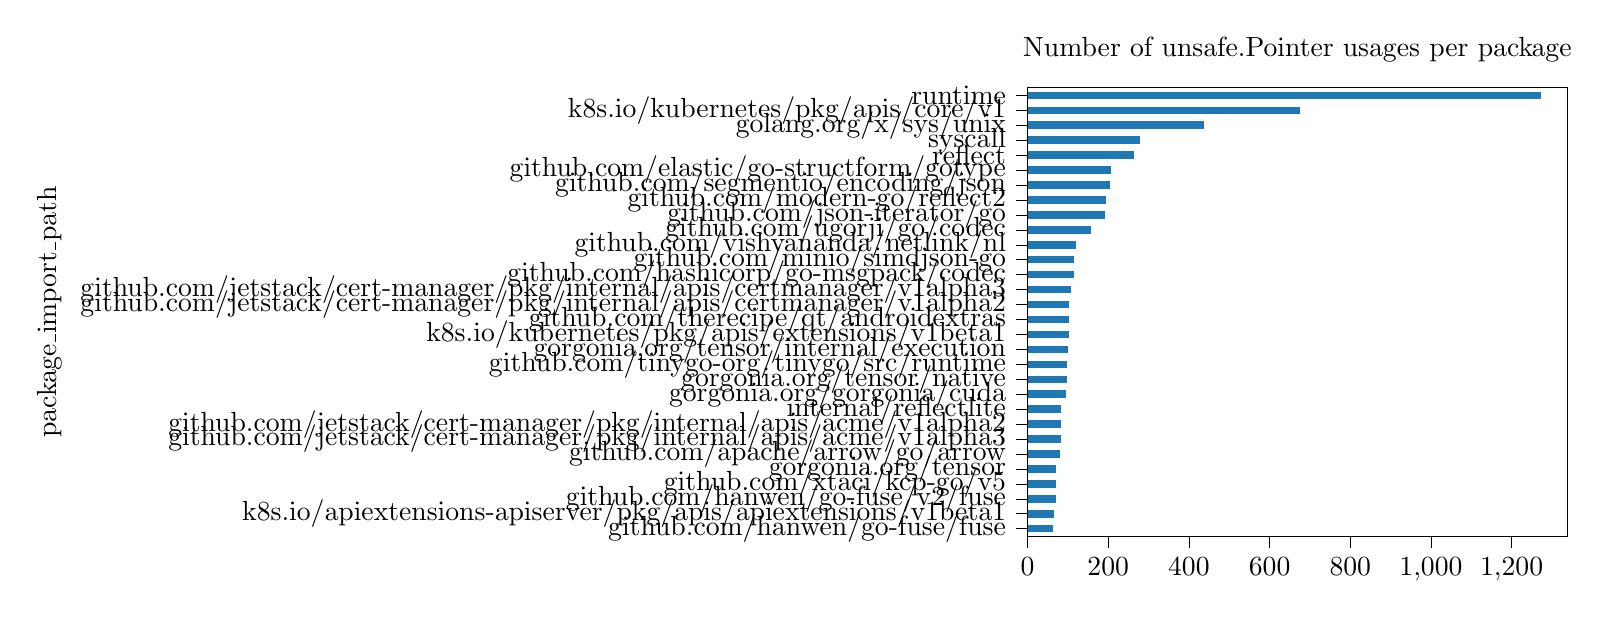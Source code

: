 % This file was created by tikzplotlib v0.9.2.
\begin{tikzpicture}

\definecolor{color0}{rgb}{0.122,0.467,0.706}

\begin{axis}[
tick align=outside,
tick pos=left,
title={Number of unsafe.Pointer usages per package},
x grid style={white!69.02!black},
xmin=0, xmax=1337.7,
xtick style={color=black},
y grid style={white!69.02!black},
ylabel={package\_import\_path},
ymin=-0.5, ymax=29.5,
ytick style={color=black},
ytick={0,1,2,3,4,5,6,7,8,9,10,11,12,13,14,15,16,17,18,19,20,21,22,23,24,25,26,27,28,29},
yticklabels={github.com/hanwen/go-fuse/fuse,k8s.io/apiextensions-apiserver/pkg/apis/apiextensions/v1beta1,github.com/hanwen/go-fuse/v2/fuse,github.com/xtaci/kcp-go/v5,gorgonia.org/tensor,github.com/apache/arrow/go/arrow,github.com/jetstack/cert-manager/pkg/internal/apis/acme/v1alpha3,github.com/jetstack/cert-manager/pkg/internal/apis/acme/v1alpha2,internal/reflectlite,gorgonia.org/gorgonia/cuda,gorgonia.org/tensor/native,github.com/tinygo-org/tinygo/src/runtime,gorgonia.org/tensor/internal/execution,k8s.io/kubernetes/pkg/apis/extensions/v1beta1,github.com/therecipe/qt/androidextras,github.com/jetstack/cert-manager/pkg/internal/apis/certmanager/v1alpha2,github.com/jetstack/cert-manager/pkg/internal/apis/certmanager/v1alpha3,github.com/hashicorp/go-msgpack/codec,github.com/minio/simdjson-go,github.com/vishvananda/netlink/nl,github.com/ugorji/go/codec,github.com/json-iterator/go,github.com/modern-go/reflect2,github.com/segmentio/encoding/json,github.com/elastic/go-structform/gotype,reflect,syscall,golang.org/x/sys/unix,k8s.io/kubernetes/pkg/apis/core/v1,runtime}
]
\draw[draw=none,fill=color0] (axis cs:0,-0.25) rectangle (axis cs:62,0.25);

\draw[draw=none,fill=color0] (axis cs:0,0.75) rectangle (axis cs:66,1.25);
\draw[draw=none,fill=color0] (axis cs:0,1.75) rectangle (axis cs:70,2.25);
\draw[draw=none,fill=color0] (axis cs:0,2.75) rectangle (axis cs:70,3.25);
\draw[draw=none,fill=color0] (axis cs:0,3.75) rectangle (axis cs:70,4.25);
\draw[draw=none,fill=color0] (axis cs:0,4.75) rectangle (axis cs:80,5.25);
\draw[draw=none,fill=color0] (axis cs:0,5.75) rectangle (axis cs:82,6.25);
\draw[draw=none,fill=color0] (axis cs:0,6.75) rectangle (axis cs:82,7.25);
\draw[draw=none,fill=color0] (axis cs:0,7.75) rectangle (axis cs:83,8.25);
\draw[draw=none,fill=color0] (axis cs:0,8.75) rectangle (axis cs:96,9.25);
\draw[draw=none,fill=color0] (axis cs:0,9.75) rectangle (axis cs:99,10.25);
\draw[draw=none,fill=color0] (axis cs:0,10.75) rectangle (axis cs:99,11.25);
\draw[draw=none,fill=color0] (axis cs:0,11.75) rectangle (axis cs:101,12.25);
\draw[draw=none,fill=color0] (axis cs:0,12.75) rectangle (axis cs:102,13.25);
\draw[draw=none,fill=color0] (axis cs:0,13.75) rectangle (axis cs:102,14.25);
\draw[draw=none,fill=color0] (axis cs:0,14.75) rectangle (axis cs:102,15.25);
\draw[draw=none,fill=color0] (axis cs:0,15.75) rectangle (axis cs:108,16.25);
\draw[draw=none,fill=color0] (axis cs:0,16.75) rectangle (axis cs:115,17.25);
\draw[draw=none,fill=color0] (axis cs:0,17.75) rectangle (axis cs:115,18.25);
\draw[draw=none,fill=color0] (axis cs:0,18.75) rectangle (axis cs:119,19.25);
\draw[draw=none,fill=color0] (axis cs:0,19.75) rectangle (axis cs:157,20.25);
\draw[draw=none,fill=color0] (axis cs:0,20.75) rectangle (axis cs:191,21.25);
\draw[draw=none,fill=color0] (axis cs:0,21.75) rectangle (axis cs:194,22.25);
\draw[draw=none,fill=color0] (axis cs:0,22.75) rectangle (axis cs:205,23.25);
\draw[draw=none,fill=color0] (axis cs:0,23.75) rectangle (axis cs:207,24.25);
\draw[draw=none,fill=color0] (axis cs:0,24.75) rectangle (axis cs:265,25.25);
\draw[draw=none,fill=color0] (axis cs:0,25.75) rectangle (axis cs:279,26.25);
\draw[draw=none,fill=color0] (axis cs:0,26.75) rectangle (axis cs:438,27.25);
\draw[draw=none,fill=color0] (axis cs:0,27.75) rectangle (axis cs:675,28.25);
\draw[draw=none,fill=color0] (axis cs:0,28.75) rectangle (axis cs:1274,29.25);
\end{axis}

\end{tikzpicture}
